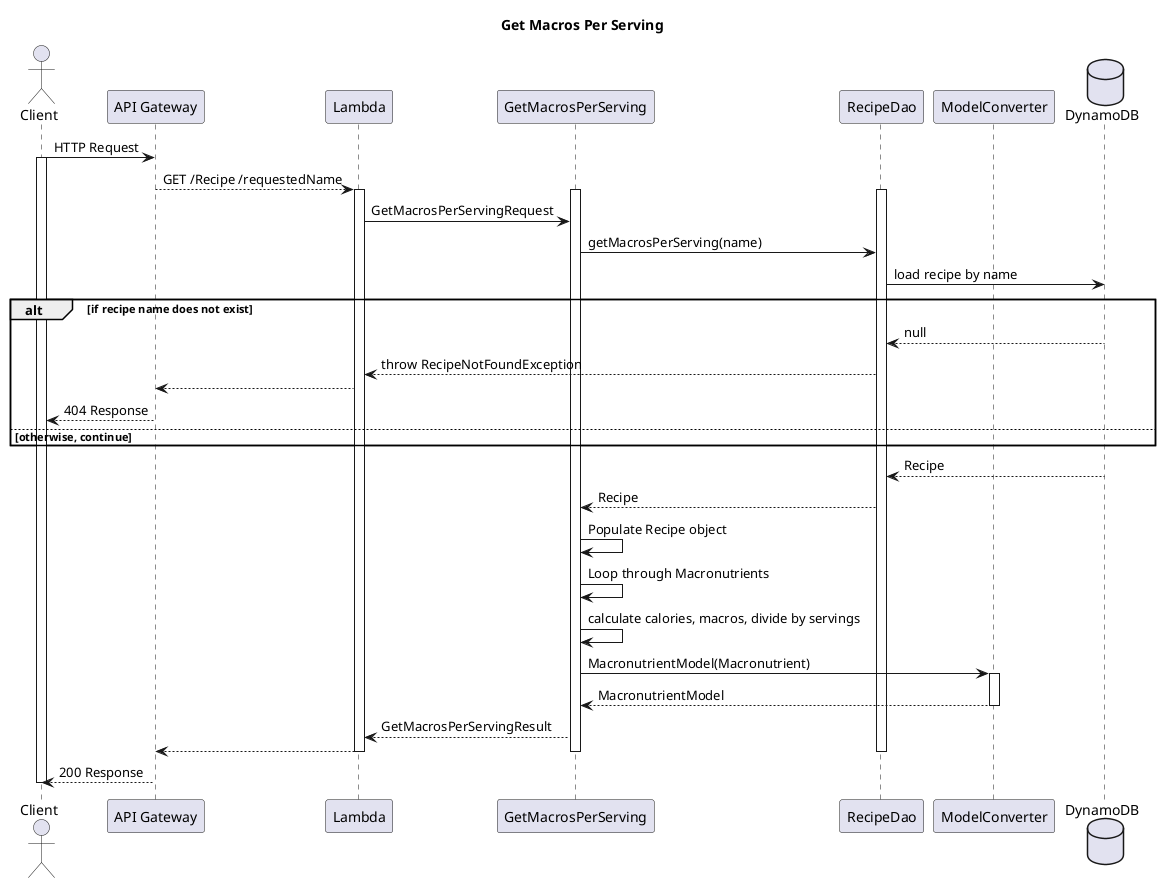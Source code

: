 @startuml
title Get Macros Per Serving

actor Client
participant "API Gateway" as APIGateway
participant Lambda
participant GetMacrosPerServing
participant RecipeDao
participant ModelConverter
database DynamoDB


Client -> APIGateway : HTTP Request
activate Client
APIGateway --> Lambda : GET /Recipe /requestedName
activate Lambda
activate GetMacrosPerServing
activate RecipeDao
Lambda -> GetMacrosPerServing: GetMacrosPerServingRequest
GetMacrosPerServing -> RecipeDao : getMacrosPerServing(name)
RecipeDao -> DynamoDB : load recipe by name
alt if recipe name does not exist
    RecipeDao <-- DynamoDB : null
    Lambda <-- RecipeDao : throw RecipeNotFoundException
    APIGateway <-- Lambda
    Client <-- APIGateway : 404 Response
else otherwise, continue
end

RecipeDao <-- DynamoDB : Recipe
GetMacrosPerServing <-- RecipeDao : Recipe
GetMacrosPerServing -> GetMacrosPerServing : Populate Recipe object
GetMacrosPerServing -> GetMacrosPerServing : Loop through Macronutrients
GetMacrosPerServing -> GetMacrosPerServing : calculate calories, macros, divide by servings

GetMacrosPerServing -> ModelConverter : MacronutrientModel(Macronutrient)
activate ModelConverter
GetMacrosPerServing <-- ModelConverter : MacronutrientModel

deactivate ModelConverter


Lambda <-- GetMacrosPerServing : GetMacrosPerServingResult
APIGateway <-- Lambda
deactivate RecipeDao
deactivate GetMacrosPerServing
deactivate Lambda
Client <-- APIGateway : 200 Response
deactivate Client

@enduml